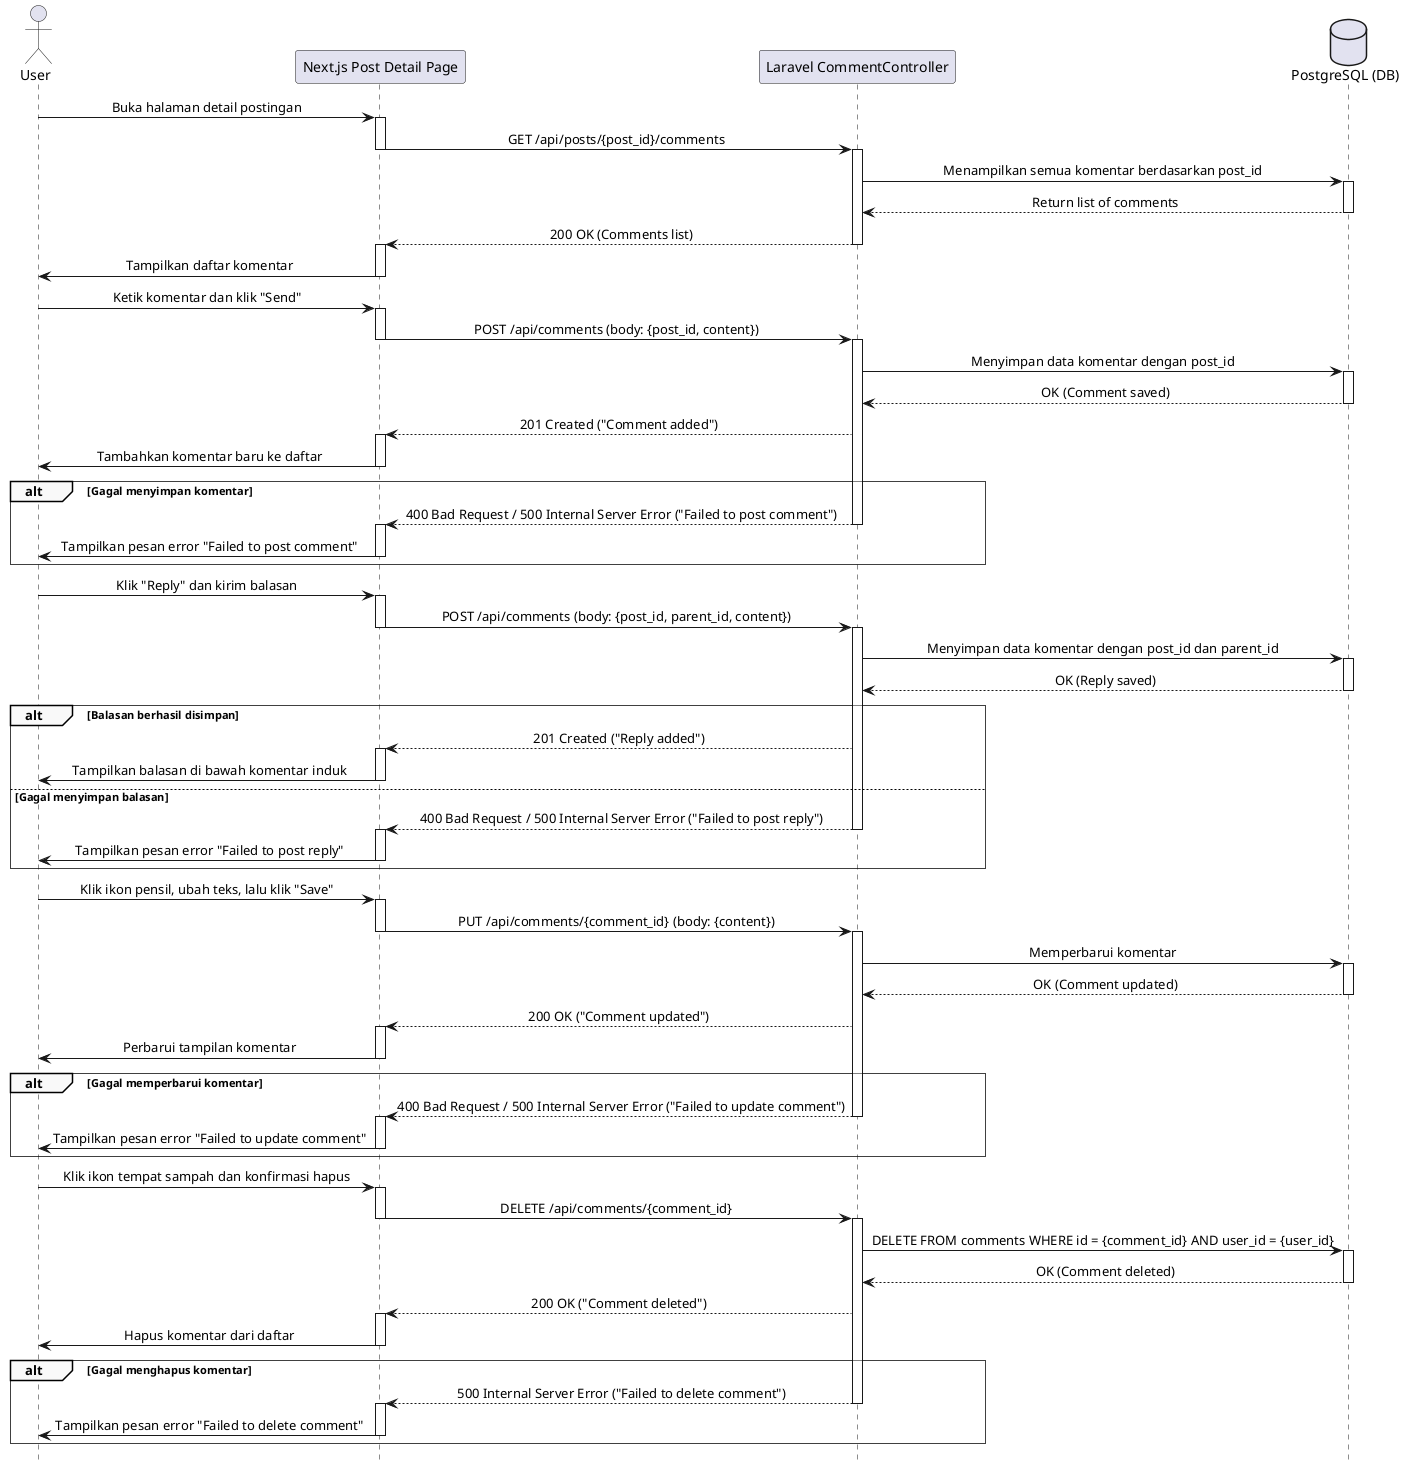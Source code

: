 @startuml
' === Styling ===
skinparam sequence {
    LifelineFooterStrategy none
    MessageAlign center
    ArrowThickness 1
    ParticipantPadding 20
    GroupBorderThickness 0.5
    GroupBackgroundColor #F9F9F9
}
hide footbox


' === Participants ===
actor User
participant "Next.js Post Detail Page" as FE
participant "Laravel CommentController" as BE
database "PostgreSQL (DB)" as DB


' === Normal Flow: Membuka Halaman Komentar ===
User -> FE: Buka halaman detail postingan
activate FE
FE -> BE: GET /api/posts/{post_id}/comments
deactivate FE
activate BE
BE -> DB: Menampilkan semua komentar berdasarkan post_id
activate DB
DB --> BE: Return list of comments
deactivate DB
BE --> FE: 200 OK (Comments list)
deactivate BE
activate FE
FE -> User: Tampilkan daftar komentar
deactivate FE


' === Flow 3: Menambah Komentar Baru ===
User -> FE: Ketik komentar dan klik "Send"
activate FE
FE -> BE: POST /api/comments (body: {post_id, content})
deactivate FE
activate BE
BE -> DB: Menyimpan data komentar dengan post_id
activate DB
DB --> BE: OK (Comment saved)
deactivate DB
BE --> FE: 201 Created ("Comment added")
activate FE
FE -> User: Tambahkan komentar baru ke daftar
deactivate FE

' --- Alternate 3e: Gagal Menambah Komentar ---
alt Gagal menyimpan komentar
    BE --> FE: 400 Bad Request / 500 Internal Server Error ("Failed to post comment")
    deactivate BE
    activate FE
    FE -> User: Tampilkan pesan error "Failed to post comment"
    deactivate FE
end



' === Flow 4: Membalas Komentar ===
User -> FE: Klik "Reply" dan kirim balasan
activate FE
FE -> BE: POST /api/comments (body: {post_id, parent_id, content})
deactivate FE
activate BE
BE -> DB: Menyimpan data komentar dengan post_id dan parent_id
activate DB
DB --> BE: OK (Reply saved)
deactivate DB

alt Balasan berhasil disimpan
    BE --> FE: 201 Created ("Reply added")
    activate FE
    FE -> User: Tampilkan balasan di bawah komentar induk
    deactivate FE
else Gagal menyimpan balasan
    BE --> FE: 400 Bad Request / 500 Internal Server Error ("Failed to post reply")
    deactivate BE
    activate FE
    FE -> User: Tampilkan pesan error "Failed to post reply"
    deactivate FE
end


' === Flow 5: Mengedit Komentar ===
User -> FE: Klik ikon pensil, ubah teks, lalu klik "Save"
activate FE
FE -> BE: PUT /api/comments/{comment_id} (body: {content})
deactivate FE
activate BE
BE -> DB: Memperbarui komentar
activate DB
DB --> BE: OK (Comment updated)
deactivate DB
BE --> FE: 200 OK ("Comment updated")
activate FE
FE -> User: Perbarui tampilan komentar
deactivate FE

' --- Alternate 5e: Gagal Edit Komentar ---
alt Gagal memperbarui komentar
    BE --> FE: 400 Bad Request / 500 Internal Server Error ("Failed to update comment")
deactivate BE

    activate FE
    FE -> User: Tampilkan pesan error "Failed to update comment"
    deactivate FE
end


' === Flow 6: Menghapus Komentar ===
User -> FE: Klik ikon tempat sampah dan konfirmasi hapus
activate FE
FE -> BE: DELETE /api/comments/{comment_id}
deactivate FE
activate BE
BE -> DB: DELETE FROM comments WHERE id = {comment_id} AND user_id = {user_id}
activate DB
DB --> BE: OK (Comment deleted)
deactivate DB
BE --> FE: 200 OK ("Comment deleted")
activate FE
FE -> User: Hapus komentar dari daftar
deactivate FE

' --- Alternate 6e: Gagal Hapus Komentar ---
alt Gagal menghapus komentar
    BE --> FE: 500 Internal Server Error ("Failed to delete comment")
deactivate BE

    activate FE
    FE -> User: Tampilkan pesan error "Failed to delete comment"
    deactivate FE
end

@enduml

